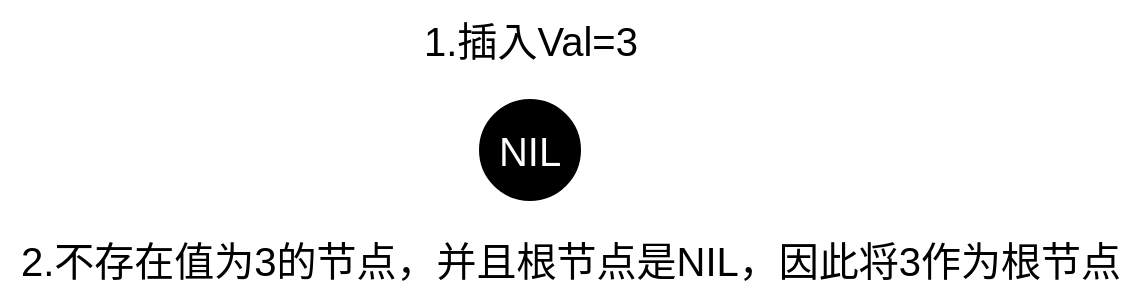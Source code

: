 <mxfile version="20.4.0" type="device"><diagram id="R-cHSDtUfPkVtpVSe-z4" name="Page-1"><mxGraphModel dx="1422" dy="705" grid="1" gridSize="10" guides="1" tooltips="1" connect="1" arrows="1" fold="1" page="1" pageScale="1" pageWidth="850" pageHeight="1100" math="0" shadow="0"><root><mxCell id="0"/><mxCell id="1" parent="0"/><mxCell id="Pw_AgTfwArUfPXs08USN-1" value="&lt;font color=&quot;#ffffff&quot; style=&quot;font-size: 20px;&quot;&gt;NIL&lt;/font&gt;" style="ellipse;whiteSpace=wrap;html=1;aspect=fixed;fillColor=#000000;" vertex="1" parent="1"><mxGeometry x="360" y="200" width="50" height="50" as="geometry"/></mxCell><mxCell id="Pw_AgTfwArUfPXs08USN-6" value="&lt;font color=&quot;#000000&quot;&gt;1.插入Val=3&lt;/font&gt;" style="text;html=1;resizable=0;autosize=1;align=center;verticalAlign=middle;points=[];fillColor=none;strokeColor=none;rounded=0;fontSize=20;fontColor=#FFFFFF;" vertex="1" parent="1"><mxGeometry x="320" y="150" width="130" height="40" as="geometry"/></mxCell><mxCell id="Pw_AgTfwArUfPXs08USN-7" value="&lt;font color=&quot;#000000&quot;&gt;2.不存在值为3的节点，并且根节点是NIL，因此将3作为根节点&lt;/font&gt;" style="text;html=1;resizable=0;autosize=1;align=center;verticalAlign=middle;points=[];fillColor=none;strokeColor=none;rounded=0;fontSize=20;fontColor=#FFFFFF;" vertex="1" parent="1"><mxGeometry x="120" y="260" width="570" height="40" as="geometry"/></mxCell></root></mxGraphModel></diagram></mxfile>